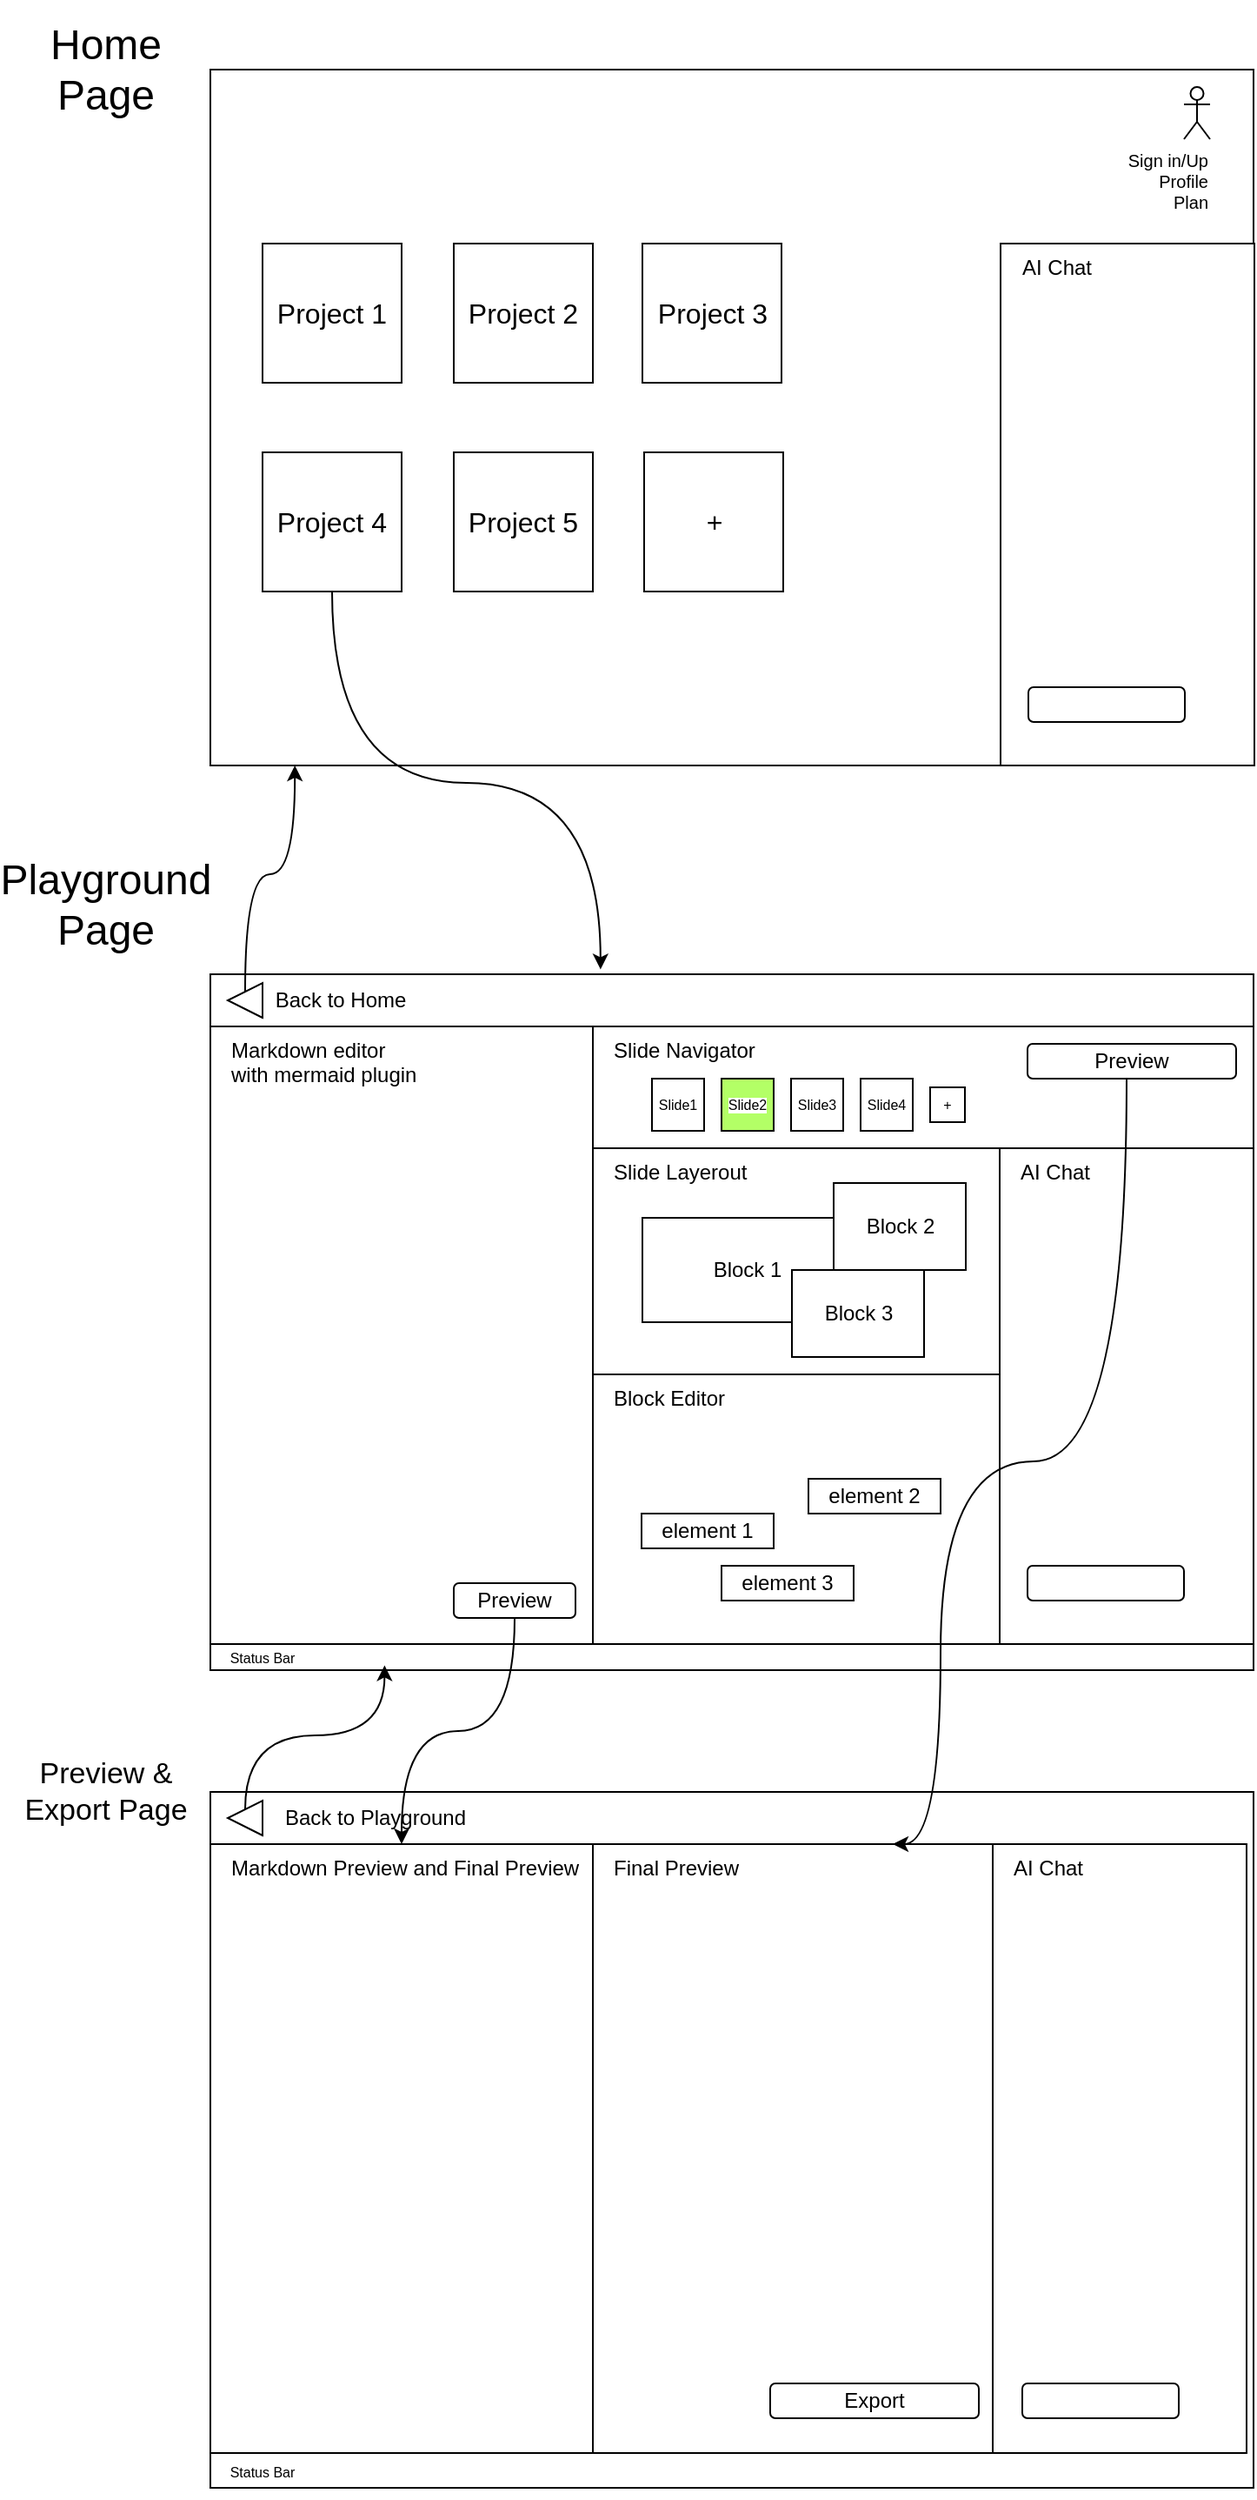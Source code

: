 <mxfile version="28.1.1" pages="2">
  <diagram name="prototype" id="YzDjJF2yYc8Z0HYTVlCp">
    <mxGraphModel dx="2545" dy="2679" grid="1" gridSize="10" guides="1" tooltips="1" connect="1" arrows="1" fold="1" page="1" pageScale="1" pageWidth="827" pageHeight="1169" math="0" shadow="0">
      <root>
        <mxCell id="0" />
        <mxCell id="1" parent="0" />
        <mxCell id="_9CQi5buexosWfbw4RC7-35" value="" style="rounded=0;whiteSpace=wrap;html=1;" vertex="1" parent="1">
          <mxGeometry x="160" y="-600" width="600" height="400" as="geometry" />
        </mxCell>
        <mxCell id="_9CQi5buexosWfbw4RC7-36" value="Home Page" style="text;html=1;align=center;verticalAlign=middle;whiteSpace=wrap;rounded=0;fontSize=24;" vertex="1" parent="1">
          <mxGeometry x="40" y="-640" width="120" height="80" as="geometry" />
        </mxCell>
        <mxCell id="_9CQi5buexosWfbw4RC7-37" value="&lt;div&gt;Sign in/Up&lt;/div&gt;&lt;div&gt;Profile&lt;/div&gt;&lt;div&gt;Plan&lt;/div&gt;" style="shape=umlActor;verticalLabelPosition=bottom;verticalAlign=top;html=1;outlineConnect=0;fontSize=10;align=right;" vertex="1" parent="1">
          <mxGeometry x="720" y="-590" width="15" height="30" as="geometry" />
        </mxCell>
        <mxCell id="_9CQi5buexosWfbw4RC7-41" value="Project 1" style="whiteSpace=wrap;html=1;aspect=fixed;fontSize=16;" vertex="1" parent="1">
          <mxGeometry x="190" y="-500" width="80" height="80" as="geometry" />
        </mxCell>
        <mxCell id="_9CQi5buexosWfbw4RC7-42" value="Project 2" style="whiteSpace=wrap;html=1;aspect=fixed;fontSize=16;" vertex="1" parent="1">
          <mxGeometry x="300" y="-500" width="80" height="80" as="geometry" />
        </mxCell>
        <mxCell id="_9CQi5buexosWfbw4RC7-43" value="Project 3" style="whiteSpace=wrap;html=1;aspect=fixed;fontSize=16;" vertex="1" parent="1">
          <mxGeometry x="408.5" y="-500" width="80" height="80" as="geometry" />
        </mxCell>
        <mxCell id="_9CQi5buexosWfbw4RC7-44" value="Project 4" style="whiteSpace=wrap;html=1;aspect=fixed;fontSize=16;" vertex="1" parent="1">
          <mxGeometry x="190" y="-380" width="80" height="80" as="geometry" />
        </mxCell>
        <mxCell id="_9CQi5buexosWfbw4RC7-45" value="Project 5" style="whiteSpace=wrap;html=1;aspect=fixed;fontSize=16;" vertex="1" parent="1">
          <mxGeometry x="300" y="-380" width="80" height="80" as="geometry" />
        </mxCell>
        <mxCell id="_9CQi5buexosWfbw4RC7-46" value="+" style="whiteSpace=wrap;html=1;aspect=fixed;fontSize=16;" vertex="1" parent="1">
          <mxGeometry x="409.5" y="-380" width="80" height="80" as="geometry" />
        </mxCell>
        <mxCell id="_9CQi5buexosWfbw4RC7-49" value="Playground Page" style="text;html=1;align=center;verticalAlign=middle;whiteSpace=wrap;rounded=0;fontSize=24;" vertex="1" parent="1">
          <mxGeometry x="40" y="-160" width="120" height="80" as="geometry" />
        </mxCell>
        <mxCell id="_9CQi5buexosWfbw4RC7-50" value="" style="rounded=0;whiteSpace=wrap;html=1;" vertex="1" parent="1">
          <mxGeometry x="160" y="-80" width="600" height="400" as="geometry" />
        </mxCell>
        <mxCell id="VGK2pPzsugfe6dIoOSsi-1" value="Markdown&amp;nbsp;&lt;span style=&quot;background-color: transparent; color: light-dark(rgb(0, 0, 0), rgb(255, 255, 255));&quot;&gt;editor&amp;nbsp;&lt;/span&gt;&lt;div&gt;with mermaid plugin&lt;/div&gt;" style="rounded=0;whiteSpace=wrap;html=1;align=left;verticalAlign=top;spacingLeft=10;" parent="1" vertex="1">
          <mxGeometry x="160" y="-50" width="220" height="355" as="geometry" />
        </mxCell>
        <mxCell id="_9CQi5buexosWfbw4RC7-4" value="Slide Navigator" style="rounded=0;whiteSpace=wrap;html=1;align=left;verticalAlign=top;spacingLeft=10;" vertex="1" parent="1">
          <mxGeometry x="380" y="-50" width="380" height="70" as="geometry" />
        </mxCell>
        <mxCell id="_9CQi5buexosWfbw4RC7-13" value="" style="group" vertex="1" connectable="0" parent="1">
          <mxGeometry x="414" y="-20" width="180" height="30" as="geometry" />
        </mxCell>
        <mxCell id="_9CQi5buexosWfbw4RC7-8" value="Slide1" style="rounded=0;whiteSpace=wrap;html=1;fontSize=8;" vertex="1" parent="_9CQi5buexosWfbw4RC7-13">
          <mxGeometry width="30" height="30" as="geometry" />
        </mxCell>
        <mxCell id="_9CQi5buexosWfbw4RC7-9" value="&lt;span&gt;Slide2&lt;/span&gt;" style="rounded=0;whiteSpace=wrap;html=1;fontSize=8;labelBackgroundColor=default;fillColor=#B3FF66;" vertex="1" parent="_9CQi5buexosWfbw4RC7-13">
          <mxGeometry x="40" width="30" height="30" as="geometry" />
        </mxCell>
        <mxCell id="_9CQi5buexosWfbw4RC7-10" value="Slide3" style="rounded=0;whiteSpace=wrap;html=1;fontSize=8;" vertex="1" parent="_9CQi5buexosWfbw4RC7-13">
          <mxGeometry x="80" width="30" height="30" as="geometry" />
        </mxCell>
        <mxCell id="_9CQi5buexosWfbw4RC7-11" value="Slide4" style="rounded=0;whiteSpace=wrap;html=1;fontSize=8;" vertex="1" parent="_9CQi5buexosWfbw4RC7-13">
          <mxGeometry x="120" width="30" height="30" as="geometry" />
        </mxCell>
        <mxCell id="_9CQi5buexosWfbw4RC7-12" value="+" style="rounded=0;whiteSpace=wrap;html=1;fontSize=8;" vertex="1" parent="_9CQi5buexosWfbw4RC7-13">
          <mxGeometry x="160" y="5" width="20" height="20" as="geometry" />
        </mxCell>
        <mxCell id="_9CQi5buexosWfbw4RC7-3" value="Slide Layerout" style="rounded=0;whiteSpace=wrap;html=1;align=left;verticalAlign=top;spacingLeft=10;" vertex="1" parent="1">
          <mxGeometry x="380" y="20" width="234.5" height="130" as="geometry" />
        </mxCell>
        <mxCell id="_9CQi5buexosWfbw4RC7-5" value="Block 1" style="rounded=0;whiteSpace=wrap;html=1;" vertex="1" parent="1">
          <mxGeometry x="408.5" y="60" width="120" height="60" as="geometry" />
        </mxCell>
        <mxCell id="_9CQi5buexosWfbw4RC7-6" value="Block 2" style="rounded=0;whiteSpace=wrap;html=1;" vertex="1" parent="1">
          <mxGeometry x="518.5" y="40" width="76" height="50" as="geometry" />
        </mxCell>
        <mxCell id="_9CQi5buexosWfbw4RC7-14" value="Block 3" style="rounded=0;whiteSpace=wrap;html=1;" vertex="1" parent="1">
          <mxGeometry x="494.5" y="90" width="76" height="50" as="geometry" />
        </mxCell>
        <mxCell id="_9CQi5buexosWfbw4RC7-2" value="Block Editor" style="rounded=0;whiteSpace=wrap;html=1;align=left;verticalAlign=top;spacingLeft=10;" vertex="1" parent="1">
          <mxGeometry x="380" y="150" width="234" height="155" as="geometry" />
        </mxCell>
        <mxCell id="_9CQi5buexosWfbw4RC7-18" value="element 1" style="rounded=0;whiteSpace=wrap;html=1;" vertex="1" parent="1">
          <mxGeometry x="408" y="230" width="76" height="20" as="geometry" />
        </mxCell>
        <mxCell id="_9CQi5buexosWfbw4RC7-19" value="element 3" style="rounded=0;whiteSpace=wrap;html=1;" vertex="1" parent="1">
          <mxGeometry x="454" y="260" width="76" height="20" as="geometry" />
        </mxCell>
        <mxCell id="_9CQi5buexosWfbw4RC7-20" value="element 2" style="rounded=0;whiteSpace=wrap;html=1;" vertex="1" parent="1">
          <mxGeometry x="504" y="210" width="76" height="20" as="geometry" />
        </mxCell>
        <mxCell id="_9CQi5buexosWfbw4RC7-21" value="AI Chat" style="rounded=0;whiteSpace=wrap;html=1;align=left;verticalAlign=top;spacingLeft=10;" vertex="1" parent="1">
          <mxGeometry x="614" y="20" width="146" height="285" as="geometry" />
        </mxCell>
        <mxCell id="_9CQi5buexosWfbw4RC7-23" value="" style="rounded=1;whiteSpace=wrap;html=1;" vertex="1" parent="1">
          <mxGeometry x="630" y="260" width="90" height="20" as="geometry" />
        </mxCell>
        <mxCell id="_9CQi5buexosWfbw4RC7-53" value="" style="triangle;whiteSpace=wrap;html=1;rotation=-180;" vertex="1" parent="1">
          <mxGeometry x="170" y="-75" width="20" height="20" as="geometry" />
        </mxCell>
        <mxCell id="_9CQi5buexosWfbw4RC7-54" value="Back to Home" style="text;html=1;align=center;verticalAlign=middle;whiteSpace=wrap;rounded=0;" vertex="1" parent="1">
          <mxGeometry x="190" y="-80" width="90" height="30" as="geometry" />
        </mxCell>
        <mxCell id="_9CQi5buexosWfbw4RC7-55" value="Status Bar" style="text;html=1;align=center;verticalAlign=middle;whiteSpace=wrap;rounded=0;fontSize=8;" vertex="1" parent="1">
          <mxGeometry x="160" y="298" width="60" height="30" as="geometry" />
        </mxCell>
        <mxCell id="_9CQi5buexosWfbw4RC7-56" value="Preview &amp;amp; Export Page" style="text;html=1;align=center;verticalAlign=middle;whiteSpace=wrap;rounded=0;fontSize=17;" vertex="1" parent="1">
          <mxGeometry x="40" y="350" width="120" height="80" as="geometry" />
        </mxCell>
        <mxCell id="_9CQi5buexosWfbw4RC7-57" value="" style="rounded=0;whiteSpace=wrap;html=1;" vertex="1" parent="1">
          <mxGeometry x="160" y="390" width="600" height="400" as="geometry" />
        </mxCell>
        <mxCell id="_9CQi5buexosWfbw4RC7-58" value="Back to Playground" style="text;html=1;align=center;verticalAlign=middle;whiteSpace=wrap;rounded=0;" vertex="1" parent="1">
          <mxGeometry x="190" y="390" width="130" height="30" as="geometry" />
        </mxCell>
        <mxCell id="_9CQi5buexosWfbw4RC7-59" value="Status Bar" style="text;html=1;align=center;verticalAlign=middle;whiteSpace=wrap;rounded=0;fontSize=8;" vertex="1" parent="1">
          <mxGeometry x="160" y="766" width="60" height="30" as="geometry" />
        </mxCell>
        <mxCell id="_9CQi5buexosWfbw4RC7-60" value="" style="triangle;whiteSpace=wrap;html=1;rotation=-180;" vertex="1" parent="1">
          <mxGeometry x="170" y="395" width="20" height="20" as="geometry" />
        </mxCell>
        <mxCell id="_9CQi5buexosWfbw4RC7-24" value="Markdown Preview and Final Preview" style="rounded=0;whiteSpace=wrap;html=1;align=left;verticalAlign=top;spacingLeft=10;" vertex="1" parent="1">
          <mxGeometry x="160" y="420" width="220" height="350" as="geometry" />
        </mxCell>
        <mxCell id="_9CQi5buexosWfbw4RC7-62" value="Final Preview" style="rounded=0;whiteSpace=wrap;html=1;align=left;verticalAlign=top;spacingLeft=10;" vertex="1" parent="1">
          <mxGeometry x="380" y="420" width="230" height="350" as="geometry" />
        </mxCell>
        <mxCell id="_9CQi5buexosWfbw4RC7-63" style="edgeStyle=orthogonalEdgeStyle;rounded=0;orthogonalLoop=1;jettySize=auto;html=1;entryX=0.374;entryY=-0.007;entryDx=0;entryDy=0;entryPerimeter=0;curved=1;" edge="1" parent="1" source="_9CQi5buexosWfbw4RC7-44" target="_9CQi5buexosWfbw4RC7-50">
          <mxGeometry relative="1" as="geometry" />
        </mxCell>
        <mxCell id="_9CQi5buexosWfbw4RC7-64" style="edgeStyle=orthogonalEdgeStyle;rounded=0;orthogonalLoop=1;jettySize=auto;html=1;entryX=0.081;entryY=1;entryDx=0;entryDy=0;entryPerimeter=0;curved=1;" edge="1" parent="1" source="_9CQi5buexosWfbw4RC7-53" target="_9CQi5buexosWfbw4RC7-35">
          <mxGeometry relative="1" as="geometry" />
        </mxCell>
        <mxCell id="_9CQi5buexosWfbw4RC7-65" value="Preview" style="rounded=1;whiteSpace=wrap;html=1;" vertex="1" parent="1">
          <mxGeometry x="630" y="-40" width="120" height="20" as="geometry" />
        </mxCell>
        <mxCell id="_9CQi5buexosWfbw4RC7-66" style="edgeStyle=orthogonalEdgeStyle;rounded=0;orthogonalLoop=1;jettySize=auto;html=1;entryX=0.75;entryY=0;entryDx=0;entryDy=0;curved=1;" edge="1" parent="1" source="_9CQi5buexosWfbw4RC7-65" target="_9CQi5buexosWfbw4RC7-62">
          <mxGeometry relative="1" as="geometry">
            <Array as="points">
              <mxPoint x="687" y="200" />
              <mxPoint x="580" y="200" />
              <mxPoint x="580" y="420" />
            </Array>
          </mxGeometry>
        </mxCell>
        <mxCell id="_9CQi5buexosWfbw4RC7-67" style="edgeStyle=orthogonalEdgeStyle;rounded=0;orthogonalLoop=1;jettySize=auto;html=1;entryX=0.167;entryY=0.993;entryDx=0;entryDy=0;entryPerimeter=0;curved=1;" edge="1" parent="1" source="_9CQi5buexosWfbw4RC7-60" target="_9CQi5buexosWfbw4RC7-50">
          <mxGeometry relative="1" as="geometry" />
        </mxCell>
        <mxCell id="_9CQi5buexosWfbw4RC7-68" value="AI Chat" style="rounded=0;whiteSpace=wrap;html=1;align=left;verticalAlign=top;spacingLeft=10;" vertex="1" parent="1">
          <mxGeometry x="610" y="420" width="146" height="350" as="geometry" />
        </mxCell>
        <mxCell id="_9CQi5buexosWfbw4RC7-69" value="" style="rounded=1;whiteSpace=wrap;html=1;" vertex="1" parent="1">
          <mxGeometry x="627" y="730" width="90" height="20" as="geometry" />
        </mxCell>
        <mxCell id="_9CQi5buexosWfbw4RC7-70" value="AI Chat" style="rounded=0;whiteSpace=wrap;html=1;align=left;verticalAlign=top;spacingLeft=10;" vertex="1" parent="1">
          <mxGeometry x="614.5" y="-500" width="146" height="300" as="geometry" />
        </mxCell>
        <mxCell id="_9CQi5buexosWfbw4RC7-71" value="" style="rounded=1;whiteSpace=wrap;html=1;" vertex="1" parent="1">
          <mxGeometry x="630.5" y="-245" width="90" height="20" as="geometry" />
        </mxCell>
        <mxCell id="_9CQi5buexosWfbw4RC7-73" style="edgeStyle=orthogonalEdgeStyle;rounded=0;orthogonalLoop=1;jettySize=auto;html=1;curved=1;" edge="1" parent="1" source="_9CQi5buexosWfbw4RC7-72" target="_9CQi5buexosWfbw4RC7-24">
          <mxGeometry relative="1" as="geometry" />
        </mxCell>
        <mxCell id="_9CQi5buexosWfbw4RC7-72" value="Preview" style="rounded=1;whiteSpace=wrap;html=1;" vertex="1" parent="1">
          <mxGeometry x="300" y="270" width="70" height="20" as="geometry" />
        </mxCell>
        <mxCell id="_9CQi5buexosWfbw4RC7-74" value="Export" style="rounded=1;whiteSpace=wrap;html=1;" vertex="1" parent="1">
          <mxGeometry x="482" y="730" width="120" height="20" as="geometry" />
        </mxCell>
      </root>
    </mxGraphModel>
  </diagram>
  <diagram id="Jo0pwBq6PryfRzOb6eE7" name="architecture">
    <mxGraphModel dx="2393" dy="2098" grid="1" gridSize="10" guides="1" tooltips="1" connect="1" arrows="1" fold="1" page="1" pageScale="1" pageWidth="827" pageHeight="1169" math="0" shadow="0">
      <root>
        <mxCell id="0" />
        <mxCell id="1" parent="0" />
        <mxCell id="qhU4o3E2j95NwNKhK2Pi-44" value="Data Storage" style="rounded=0;whiteSpace=wrap;html=1;verticalAlign=top;" vertex="1" parent="1">
          <mxGeometry x="710" y="1840" width="320" height="170" as="geometry" />
        </mxCell>
        <mxCell id="qhU4o3E2j95NwNKhK2Pi-31" value="vibe-koynoting vue3 app" style="rounded=0;whiteSpace=wrap;html=1;verticalAlign=top;align=left;spacingLeft=10;" vertex="1" parent="1">
          <mxGeometry x="210" y="560" width="1290" height="885" as="geometry" />
        </mxCell>
        <mxCell id="qhU4o3E2j95NwNKhK2Pi-33" style="edgeStyle=orthogonalEdgeStyle;rounded=0;orthogonalLoop=1;jettySize=auto;html=1;startArrow=classicThin;startFill=1;" edge="1" parent="1" source="qhU4o3E2j95NwNKhK2Pi-8" target="qhU4o3E2j95NwNKhK2Pi-32">
          <mxGeometry relative="1" as="geometry" />
        </mxCell>
        <mxCell id="qhU4o3E2j95NwNKhK2Pi-8" value="Vue Pinia&lt;br&gt;JSON Format" style="rounded=0;whiteSpace=wrap;html=1;verticalAlign=top;" vertex="1" parent="1">
          <mxGeometry x="770" y="715" width="151.5" height="475" as="geometry" />
        </mxCell>
        <mxCell id="qhU4o3E2j95NwNKhK2Pi-22" value="Vue Compoment" style="rounded=0;whiteSpace=wrap;html=1;verticalAlign=top;" vertex="1" parent="1">
          <mxGeometry x="970" y="645" width="380" height="760" as="geometry" />
        </mxCell>
        <mxCell id="jlOUo-dZT6LS6ig9AsPo-1" value="Data Struct based on Core Assumptions&lt;br&gt;&lt;div&gt;&lt;p style=&quot;margin: 0px; font-variant-numeric: normal; font-variant-east-asian: normal; font-variant-alternates: normal; font-size-adjust: none; font-kerning: auto; font-optical-sizing: auto; font-feature-settings: normal; font-variation-settings: normal; font-variant-position: normal; font-variant-emoji: normal; font-stretch: normal; font-size: 13px; line-height: normal; font-family: &amp;quot;Helvetica Neue&amp;quot;;&quot; class=&quot;p1&quot;&gt;1. H1 corresponds to Slide&lt;/p&gt;&lt;p style=&quot;margin: 0px; font-variant-numeric: normal; font-variant-east-asian: normal; font-variant-alternates: normal; font-size-adjust: none; font-kerning: auto; font-optical-sizing: auto; font-feature-settings: normal; font-variation-settings: normal; font-variant-position: normal; font-variant-emoji: normal; font-stretch: normal; font-size: 13px; line-height: normal; font-family: &amp;quot;Helvetica Neue&amp;quot;;&quot; class=&quot;p1&quot;&gt;2. The content manually selected by the user under H1 corresponds to Block&lt;span style=&quot;font-variant-numeric: normal; font-variant-east-asian: normal; font-variant-alternates: normal; font-size-adjust: none; font-kerning: auto; font-optical-sizing: auto; font-feature-settings: normal; font-variation-settings: normal; font-variant-position: normal; font-variant-emoji: normal; font-stretch: normal; line-height: normal; font-family: &amp;quot;PingFang SC&amp;quot;;&quot; class=&quot;s1&quot;&gt;，&lt;/span&gt;the default can be H2&lt;/p&gt;&lt;/div&gt;&lt;div&gt;&lt;br&gt;&lt;/div&gt;" style="rounded=0;whiteSpace=wrap;html=1;align=left;spacingLeft=10;" parent="1" vertex="1">
          <mxGeometry x="490" y="-230" width="253" height="120" as="geometry" />
        </mxCell>
        <mxCell id="jlOUo-dZT6LS6ig9AsPo-2" style="edgeStyle=orthogonalEdgeStyle;rounded=0;orthogonalLoop=1;jettySize=auto;html=1;entryX=0;entryY=0.5;entryDx=0;entryDy=0;" parent="1" source="jlOUo-dZT6LS6ig9AsPo-4" target="jlOUo-dZT6LS6ig9AsPo-1" edge="1">
          <mxGeometry relative="1" as="geometry" />
        </mxCell>
        <mxCell id="jlOUo-dZT6LS6ig9AsPo-3" value="update" style="edgeLabel;html=1;align=center;verticalAlign=middle;resizable=0;points=[];" parent="jlOUo-dZT6LS6ig9AsPo-2" vertex="1" connectable="0">
          <mxGeometry x="-0.152" y="2" relative="1" as="geometry">
            <mxPoint as="offset" />
          </mxGeometry>
        </mxCell>
        <mxCell id="jlOUo-dZT6LS6ig9AsPo-4" value="&lt;p style=&quot;margin: 0px; font-variant-numeric: normal; font-variant-east-asian: normal; font-variant-alternates: normal; font-size-adjust: none; font-kerning: auto; font-optical-sizing: auto; font-feature-settings: normal; font-variation-settings: normal; font-variant-position: normal; font-variant-emoji: normal; font-stretch: normal; font-size: 13px; line-height: normal; font-family: &amp;quot;Helvetica Neue&amp;quot;; text-align: start;&quot; class=&quot;p1&quot;&gt;Traditional Client Services&lt;/p&gt;" style="rounded=0;whiteSpace=wrap;html=1;align=center;" parent="1" vertex="1">
          <mxGeometry x="340" y="30" width="253" height="120" as="geometry" />
        </mxCell>
        <mxCell id="jlOUo-dZT6LS6ig9AsPo-5" style="edgeStyle=orthogonalEdgeStyle;rounded=0;orthogonalLoop=1;jettySize=auto;html=1;entryX=1;entryY=0.5;entryDx=0;entryDy=0;" parent="1" source="jlOUo-dZT6LS6ig9AsPo-10" target="jlOUo-dZT6LS6ig9AsPo-4" edge="1">
          <mxGeometry relative="1" as="geometry" />
        </mxCell>
        <mxCell id="jlOUo-dZT6LS6ig9AsPo-6" value="API Tools" style="edgeLabel;html=1;align=center;verticalAlign=middle;resizable=0;points=[];" parent="jlOUo-dZT6LS6ig9AsPo-5" vertex="1" connectable="0">
          <mxGeometry x="0.11" relative="1" as="geometry">
            <mxPoint as="offset" />
          </mxGeometry>
        </mxCell>
        <mxCell id="jlOUo-dZT6LS6ig9AsPo-7" style="edgeStyle=orthogonalEdgeStyle;rounded=0;orthogonalLoop=1;jettySize=auto;html=1;entryX=1;entryY=0.5;entryDx=0;entryDy=0;" parent="1" source="jlOUo-dZT6LS6ig9AsPo-10" target="jlOUo-dZT6LS6ig9AsPo-1" edge="1">
          <mxGeometry relative="1" as="geometry" />
        </mxCell>
        <mxCell id="jlOUo-dZT6LS6ig9AsPo-8" value="update" style="edgeLabel;html=1;align=center;verticalAlign=middle;resizable=0;points=[];" parent="jlOUo-dZT6LS6ig9AsPo-7" vertex="1" connectable="0">
          <mxGeometry x="0.152" y="-2" relative="1" as="geometry">
            <mxPoint as="offset" />
          </mxGeometry>
        </mxCell>
        <mxCell id="jlOUo-dZT6LS6ig9AsPo-9" style="edgeStyle=orthogonalEdgeStyle;rounded=0;orthogonalLoop=1;jettySize=auto;html=1;entryX=0.5;entryY=0;entryDx=0;entryDy=0;startArrow=classicThin;startFill=1;" parent="1" source="jlOUo-dZT6LS6ig9AsPo-10" target="jlOUo-dZT6LS6ig9AsPo-11" edge="1">
          <mxGeometry relative="1" as="geometry" />
        </mxCell>
        <mxCell id="jlOUo-dZT6LS6ig9AsPo-10" value="AI Agent" style="rounded=0;whiteSpace=wrap;html=1;align=center;" parent="1" vertex="1">
          <mxGeometry x="688.5" y="30" width="253" height="120" as="geometry" />
        </mxCell>
        <mxCell id="jlOUo-dZT6LS6ig9AsPo-11" value="" style="rounded=0;whiteSpace=wrap;html=1;" parent="1" vertex="1">
          <mxGeometry x="705" y="230" width="220" height="120" as="geometry" />
        </mxCell>
        <mxCell id="jlOUo-dZT6LS6ig9AsPo-12" value="&lt;h1 style=&quot;margin-top: 0px;&quot;&gt;Memory&lt;/h1&gt;&lt;p&gt;- Animations and Events&lt;/p&gt;" style="text;html=1;whiteSpace=wrap;overflow=hidden;rounded=0;" parent="1" vertex="1">
          <mxGeometry x="715" y="240" width="180" height="90" as="geometry" />
        </mxCell>
        <mxCell id="qhU4o3E2j95NwNKhK2Pi-36" style="edgeStyle=orthogonalEdgeStyle;rounded=0;orthogonalLoop=1;jettySize=auto;html=1;startArrow=classicThin;startFill=1;" edge="1" parent="1" source="dvagYGkM-GteNX5KKIW9-2" target="qhU4o3E2j95NwNKhK2Pi-35">
          <mxGeometry relative="1" as="geometry" />
        </mxCell>
        <mxCell id="qhU4o3E2j95NwNKhK2Pi-54" style="edgeStyle=orthogonalEdgeStyle;rounded=0;orthogonalLoop=1;jettySize=auto;html=1;entryX=0.5;entryY=1;entryDx=0;entryDy=0;startArrow=classicThin;startFill=1;" edge="1" parent="1" source="dvagYGkM-GteNX5KKIW9-2" target="qhU4o3E2j95NwNKhK2Pi-52">
          <mxGeometry relative="1" as="geometry" />
        </mxCell>
        <mxCell id="dvagYGkM-GteNX5KKIW9-2" value="MCP Host" style="swimlane;whiteSpace=wrap;html=1;" vertex="1" parent="1">
          <mxGeometry x="230" y="800" width="200" height="195" as="geometry" />
        </mxCell>
        <mxCell id="dvagYGkM-GteNX5KKIW9-3" value="AI Chat" style="text;html=1;align=center;verticalAlign=middle;resizable=0;points=[];autosize=1;strokeColor=none;fillColor=none;" vertex="1" parent="dvagYGkM-GteNX5KKIW9-2">
          <mxGeometry x="70" y="85" width="60" height="30" as="geometry" />
        </mxCell>
        <mxCell id="qhU4o3E2j95NwNKhK2Pi-3" value="MCP Client" style="rounded=1;whiteSpace=wrap;html=1;" vertex="1" parent="dvagYGkM-GteNX5KKIW9-2">
          <mxGeometry x="80" y="140" width="100" height="50" as="geometry" />
        </mxCell>
        <mxCell id="dvagYGkM-GteNX5KKIW9-4" value="Project Manager" style="rounded=0;whiteSpace=wrap;html=1;" vertex="1" parent="1">
          <mxGeometry x="1045" y="735" width="120" height="60" as="geometry" />
        </mxCell>
        <mxCell id="dvagYGkM-GteNX5KKIW9-5" value="Slide Navigator" style="rounded=0;whiteSpace=wrap;html=1;" vertex="1" parent="1">
          <mxGeometry x="1175" y="1025" width="120" height="60" as="geometry" />
        </mxCell>
        <mxCell id="dvagYGkM-GteNX5KKIW9-6" value="Slide Layout" style="rounded=0;whiteSpace=wrap;html=1;" vertex="1" parent="1">
          <mxGeometry x="1175" y="1125" width="120" height="60" as="geometry" />
        </mxCell>
        <mxCell id="qhU4o3E2j95NwNKhK2Pi-1" value="Block Edit" style="rounded=0;whiteSpace=wrap;html=1;" vertex="1" parent="1">
          <mxGeometry x="1175" y="1225" width="120" height="60" as="geometry" />
        </mxCell>
        <mxCell id="qhU4o3E2j95NwNKhK2Pi-2" value="Markdown Editor" style="rounded=0;whiteSpace=wrap;html=1;" vertex="1" parent="1">
          <mxGeometry x="1095" y="915" width="120" height="60" as="geometry" />
        </mxCell>
        <mxCell id="qhU4o3E2j95NwNKhK2Pi-23" style="edgeStyle=orthogonalEdgeStyle;rounded=0;orthogonalLoop=1;jettySize=auto;html=1;entryX=0;entryY=0.5;entryDx=0;entryDy=0;curved=1;startArrow=classicThin;startFill=1;" edge="1" parent="1" source="qhU4o3E2j95NwNKhK2Pi-4" target="qhU4o3E2j95NwNKhK2Pi-10">
          <mxGeometry relative="1" as="geometry" />
        </mxCell>
        <mxCell id="qhU4o3E2j95NwNKhK2Pi-24" value="Keynote Tools" style="edgeLabel;html=1;align=center;verticalAlign=middle;resizable=0;points=[];" vertex="1" connectable="0" parent="qhU4o3E2j95NwNKhK2Pi-23">
          <mxGeometry x="0.065" y="1" relative="1" as="geometry">
            <mxPoint y="-1" as="offset" />
          </mxGeometry>
        </mxCell>
        <mxCell id="qhU4o3E2j95NwNKhK2Pi-25" style="edgeStyle=orthogonalEdgeStyle;rounded=0;orthogonalLoop=1;jettySize=auto;html=1;entryX=0;entryY=0.5;entryDx=0;entryDy=0;curved=1;startArrow=classicThin;startFill=1;" edge="1" parent="1" source="qhU4o3E2j95NwNKhK2Pi-4" target="qhU4o3E2j95NwNKhK2Pi-9">
          <mxGeometry relative="1" as="geometry" />
        </mxCell>
        <mxCell id="qhU4o3E2j95NwNKhK2Pi-26" value="Markdown Tools" style="edgeLabel;html=1;align=center;verticalAlign=middle;resizable=0;points=[];" vertex="1" connectable="0" parent="qhU4o3E2j95NwNKhK2Pi-25">
          <mxGeometry x="0.368" y="-12" relative="1" as="geometry">
            <mxPoint as="offset" />
          </mxGeometry>
        </mxCell>
        <mxCell id="qhU4o3E2j95NwNKhK2Pi-27" style="edgeStyle=orthogonalEdgeStyle;rounded=0;orthogonalLoop=1;jettySize=auto;html=1;entryX=0;entryY=0.5;entryDx=0;entryDy=0;curved=1;startArrow=classicThin;startFill=1;" edge="1" parent="1" source="qhU4o3E2j95NwNKhK2Pi-4" target="qhU4o3E2j95NwNKhK2Pi-16">
          <mxGeometry relative="1" as="geometry" />
        </mxCell>
        <mxCell id="qhU4o3E2j95NwNKhK2Pi-28" value="Project Tools" style="edgeLabel;html=1;align=center;verticalAlign=middle;resizable=0;points=[];" vertex="1" connectable="0" parent="qhU4o3E2j95NwNKhK2Pi-27">
          <mxGeometry x="0.306" y="-7" relative="1" as="geometry">
            <mxPoint as="offset" />
          </mxGeometry>
        </mxCell>
        <mxCell id="qhU4o3E2j95NwNKhK2Pi-29" style="edgeStyle=orthogonalEdgeStyle;rounded=0;orthogonalLoop=1;jettySize=auto;html=1;entryX=0;entryY=0.5;entryDx=0;entryDy=0;startArrow=classicThin;startFill=1;curved=1;" edge="1" parent="1" source="qhU4o3E2j95NwNKhK2Pi-4" target="qhU4o3E2j95NwNKhK2Pi-11">
          <mxGeometry relative="1" as="geometry" />
        </mxCell>
        <mxCell id="qhU4o3E2j95NwNKhK2Pi-30" value="HTML Tools" style="edgeLabel;html=1;align=center;verticalAlign=middle;resizable=0;points=[];" vertex="1" connectable="0" parent="qhU4o3E2j95NwNKhK2Pi-29">
          <mxGeometry x="0.195" y="3" relative="1" as="geometry">
            <mxPoint y="-1" as="offset" />
          </mxGeometry>
        </mxCell>
        <mxCell id="qhU4o3E2j95NwNKhK2Pi-4" value="MCP Server" style="rounded=1;whiteSpace=wrap;html=1;" vertex="1" parent="1">
          <mxGeometry x="530" y="935" width="100" height="50" as="geometry" />
        </mxCell>
        <mxCell id="qhU4o3E2j95NwNKhK2Pi-5" style="edgeStyle=orthogonalEdgeStyle;rounded=0;orthogonalLoop=1;jettySize=auto;html=1;entryX=0;entryY=0.5;entryDx=0;entryDy=0;startArrow=classicThin;startFill=1;" edge="1" parent="1" source="qhU4o3E2j95NwNKhK2Pi-3" target="qhU4o3E2j95NwNKhK2Pi-4">
          <mxGeometry relative="1" as="geometry" />
        </mxCell>
        <mxCell id="qhU4o3E2j95NwNKhK2Pi-6" value="Stdio" style="edgeLabel;html=1;align=center;verticalAlign=middle;resizable=0;points=[];" vertex="1" connectable="0" parent="qhU4o3E2j95NwNKhK2Pi-5">
          <mxGeometry x="0.014" y="2" relative="1" as="geometry">
            <mxPoint x="10" y="-13" as="offset" />
          </mxGeometry>
        </mxCell>
        <mxCell id="qhU4o3E2j95NwNKhK2Pi-7" value="&lt;span style=&quot;color: rgb(0, 29, 53); font-family: Arial, sans-serif; font-size: 14px; font-style: normal; font-variant-ligatures: normal; font-variant-caps: normal; font-weight: 400; letter-spacing: normal; orphans: 2; text-align: start; text-indent: 0px; text-transform: none; widows: 2; word-spacing: 0px; -webkit-text-stroke-width: 0px; white-space: normal; background-color: rgb(255, 255, 255); text-decoration-thickness: initial; text-decoration-style: initial; text-decoration-color: initial; display: inline !important; float: none;&quot;&gt;JSON-RPC&lt;/span&gt;" style="text;whiteSpace=wrap;html=1;" vertex="1" parent="1">
          <mxGeometry x="440" y="965" width="80" height="30" as="geometry" />
        </mxCell>
        <mxCell id="qhU4o3E2j95NwNKhK2Pi-12" style="edgeStyle=orthogonalEdgeStyle;rounded=0;orthogonalLoop=1;jettySize=auto;html=1;entryX=0;entryY=0.5;entryDx=0;entryDy=0;startArrow=classicThin;startFill=1;curved=1;" edge="1" parent="1" source="qhU4o3E2j95NwNKhK2Pi-9" target="qhU4o3E2j95NwNKhK2Pi-2">
          <mxGeometry relative="1" as="geometry" />
        </mxCell>
        <mxCell id="qhU4o3E2j95NwNKhK2Pi-20" style="edgeStyle=orthogonalEdgeStyle;rounded=0;orthogonalLoop=1;jettySize=auto;html=1;entryX=0;entryY=0.5;entryDx=0;entryDy=0;curved=1;" edge="1" parent="1" source="qhU4o3E2j95NwNKhK2Pi-9" target="qhU4o3E2j95NwNKhK2Pi-19">
          <mxGeometry relative="1" as="geometry" />
        </mxCell>
        <mxCell id="qhU4o3E2j95NwNKhK2Pi-9" value="Markdown" style="rounded=1;whiteSpace=wrap;html=1;" vertex="1" parent="1">
          <mxGeometry x="785" y="885" width="120" height="60" as="geometry" />
        </mxCell>
        <mxCell id="qhU4o3E2j95NwNKhK2Pi-13" style="edgeStyle=orthogonalEdgeStyle;rounded=0;orthogonalLoop=1;jettySize=auto;html=1;entryX=0;entryY=0.5;entryDx=0;entryDy=0;startArrow=classicThin;startFill=1;curved=1;" edge="1" parent="1" source="qhU4o3E2j95NwNKhK2Pi-10" target="dvagYGkM-GteNX5KKIW9-5">
          <mxGeometry relative="1" as="geometry" />
        </mxCell>
        <mxCell id="qhU4o3E2j95NwNKhK2Pi-14" style="edgeStyle=orthogonalEdgeStyle;rounded=0;orthogonalLoop=1;jettySize=auto;html=1;entryX=0;entryY=0.5;entryDx=0;entryDy=0;curved=1;startArrow=classicThin;startFill=1;" edge="1" parent="1" source="qhU4o3E2j95NwNKhK2Pi-10" target="dvagYGkM-GteNX5KKIW9-6">
          <mxGeometry relative="1" as="geometry" />
        </mxCell>
        <mxCell id="qhU4o3E2j95NwNKhK2Pi-15" style="edgeStyle=orthogonalEdgeStyle;rounded=0;orthogonalLoop=1;jettySize=auto;html=1;entryX=0;entryY=0.5;entryDx=0;entryDy=0;curved=1;startArrow=classicThin;startFill=1;" edge="1" parent="1" source="qhU4o3E2j95NwNKhK2Pi-10" target="qhU4o3E2j95NwNKhK2Pi-1">
          <mxGeometry relative="1" as="geometry" />
        </mxCell>
        <mxCell id="qhU4o3E2j95NwNKhK2Pi-10" value="Slide/Block/Element JSON" style="rounded=1;whiteSpace=wrap;html=1;" vertex="1" parent="1">
          <mxGeometry x="785.75" y="995" width="120" height="60" as="geometry" />
        </mxCell>
        <mxCell id="qhU4o3E2j95NwNKhK2Pi-21" style="edgeStyle=orthogonalEdgeStyle;rounded=0;orthogonalLoop=1;jettySize=auto;html=1;entryX=0;entryY=0.5;entryDx=0;entryDy=0;curved=1;" edge="1" parent="1" source="qhU4o3E2j95NwNKhK2Pi-11" target="qhU4o3E2j95NwNKhK2Pi-18">
          <mxGeometry relative="1" as="geometry" />
        </mxCell>
        <mxCell id="qhU4o3E2j95NwNKhK2Pi-11" value="HTML/JS&amp;nbsp;&lt;div&gt;Vue Code&lt;/div&gt;" style="rounded=1;whiteSpace=wrap;html=1;" vertex="1" parent="1">
          <mxGeometry x="785.75" y="1105" width="120" height="60" as="geometry" />
        </mxCell>
        <mxCell id="qhU4o3E2j95NwNKhK2Pi-17" style="edgeStyle=orthogonalEdgeStyle;rounded=0;orthogonalLoop=1;jettySize=auto;html=1;curved=1;startArrow=classicThin;startFill=1;" edge="1" parent="1" source="qhU4o3E2j95NwNKhK2Pi-16" target="dvagYGkM-GteNX5KKIW9-4">
          <mxGeometry relative="1" as="geometry" />
        </mxCell>
        <mxCell id="qhU4o3E2j95NwNKhK2Pi-16" value="Project" style="rounded=1;whiteSpace=wrap;html=1;" vertex="1" parent="1">
          <mxGeometry x="785.75" y="785" width="120" height="60" as="geometry" />
        </mxCell>
        <mxCell id="qhU4o3E2j95NwNKhK2Pi-18" value="HTML Preview" style="rounded=0;whiteSpace=wrap;html=1;" vertex="1" parent="1">
          <mxGeometry x="1045" y="1325" width="120" height="60" as="geometry" />
        </mxCell>
        <mxCell id="qhU4o3E2j95NwNKhK2Pi-19" value="Markdown Preview" style="rounded=0;whiteSpace=wrap;html=1;" vertex="1" parent="1">
          <mxGeometry x="1095" y="835" width="120" height="60" as="geometry" />
        </mxCell>
        <mxCell id="qhU4o3E2j95NwNKhK2Pi-42" style="edgeStyle=orthogonalEdgeStyle;rounded=0;orthogonalLoop=1;jettySize=auto;html=1;entryX=0.5;entryY=0;entryDx=0;entryDy=0;startArrow=classicThin;startFill=1;" edge="1" parent="1" source="qhU4o3E2j95NwNKhK2Pi-32" target="qhU4o3E2j95NwNKhK2Pi-34">
          <mxGeometry relative="1" as="geometry" />
        </mxCell>
        <mxCell id="qhU4o3E2j95NwNKhK2Pi-43" value="HTTP" style="edgeLabel;html=1;align=center;verticalAlign=middle;resizable=0;points=[];" vertex="1" connectable="0" parent="qhU4o3E2j95NwNKhK2Pi-42">
          <mxGeometry x="0.166" y="5" relative="1" as="geometry">
            <mxPoint as="offset" />
          </mxGeometry>
        </mxCell>
        <mxCell id="qhU4o3E2j95NwNKhK2Pi-32" value="API Layer" style="rounded=0;whiteSpace=wrap;html=1;" vertex="1" parent="1">
          <mxGeometry x="590" y="1345" width="315" height="60" as="geometry" />
        </mxCell>
        <mxCell id="qhU4o3E2j95NwNKhK2Pi-34" value="vibe-koynoting vue3 app" style="rounded=0;whiteSpace=wrap;html=1;verticalAlign=top;align=left;spacingLeft=10;" vertex="1" parent="1">
          <mxGeometry x="227.5" y="1530" width="1040" height="200" as="geometry" />
        </mxCell>
        <mxCell id="qhU4o3E2j95NwNKhK2Pi-35" value="LLM" style="rounded=1;whiteSpace=wrap;html=1;" vertex="1" parent="1">
          <mxGeometry x="-90" y="822.5" width="190" height="145" as="geometry" />
        </mxCell>
        <mxCell id="qhU4o3E2j95NwNKhK2Pi-37" value="Auth Service" style="rounded=1;whiteSpace=wrap;html=1;" vertex="1" parent="1">
          <mxGeometry x="281.5" y="1610" width="148.5" height="60" as="geometry" />
        </mxCell>
        <mxCell id="qhU4o3E2j95NwNKhK2Pi-50" style="edgeStyle=orthogonalEdgeStyle;rounded=0;orthogonalLoop=1;jettySize=auto;html=1;curved=1;startArrow=classicThin;startFill=1;" edge="1" parent="1" source="qhU4o3E2j95NwNKhK2Pi-38">
          <mxGeometry relative="1" as="geometry">
            <mxPoint x="780" y="1900" as="targetPoint" />
          </mxGeometry>
        </mxCell>
        <mxCell id="qhU4o3E2j95NwNKhK2Pi-38" value="Presentation CRUD Service" style="rounded=1;whiteSpace=wrap;html=1;" vertex="1" parent="1">
          <mxGeometry x="610" y="1610" width="180" height="60" as="geometry" />
        </mxCell>
        <mxCell id="qhU4o3E2j95NwNKhK2Pi-39" value="Project Service" style="rounded=1;whiteSpace=wrap;html=1;" vertex="1" parent="1">
          <mxGeometry x="827" y="1610" width="138.5" height="60" as="geometry" />
        </mxCell>
        <mxCell id="qhU4o3E2j95NwNKhK2Pi-48" style="edgeStyle=orthogonalEdgeStyle;rounded=0;orthogonalLoop=1;jettySize=auto;html=1;exitX=0.5;exitY=1;exitDx=0;exitDy=0;curved=1;" edge="1" parent="1" source="qhU4o3E2j95NwNKhK2Pi-40" target="qhU4o3E2j95NwNKhK2Pi-46">
          <mxGeometry relative="1" as="geometry" />
        </mxCell>
        <mxCell id="qhU4o3E2j95NwNKhK2Pi-40" value="Markdown &amp;amp; Resource" style="rounded=1;whiteSpace=wrap;html=1;" vertex="1" parent="1">
          <mxGeometry x="1000" y="1615" width="120" height="50" as="geometry" />
        </mxCell>
        <mxCell id="qhU4o3E2j95NwNKhK2Pi-51" style="edgeStyle=orthogonalEdgeStyle;rounded=0;orthogonalLoop=1;jettySize=auto;html=1;curved=1;startArrow=classicThin;startFill=1;" edge="1" parent="1" source="qhU4o3E2j95NwNKhK2Pi-41">
          <mxGeometry relative="1" as="geometry">
            <mxPoint x="780" y="1890" as="targetPoint" />
            <Array as="points">
              <mxPoint x="510" y="1790" />
              <mxPoint x="781" y="1790" />
            </Array>
          </mxGeometry>
        </mxCell>
        <mxCell id="qhU4o3E2j95NwNKhK2Pi-41" value="User management" style="rounded=1;whiteSpace=wrap;html=1;" vertex="1" parent="1">
          <mxGeometry x="450" y="1615" width="120" height="50" as="geometry" />
        </mxCell>
        <mxCell id="qhU4o3E2j95NwNKhK2Pi-45" value="PostgreSQL" style="shape=cylinder3;whiteSpace=wrap;html=1;boundedLbl=1;backgroundOutline=1;size=15;" vertex="1" parent="1">
          <mxGeometry x="730" y="1890" width="110" height="90" as="geometry" />
        </mxCell>
        <mxCell id="qhU4o3E2j95NwNKhK2Pi-46" value="File Storage" style="shape=cylinder3;whiteSpace=wrap;html=1;boundedLbl=1;backgroundOutline=1;size=15;" vertex="1" parent="1">
          <mxGeometry x="880" y="1890" width="110" height="90" as="geometry" />
        </mxCell>
        <mxCell id="qhU4o3E2j95NwNKhK2Pi-49" style="edgeStyle=orthogonalEdgeStyle;rounded=0;orthogonalLoop=1;jettySize=auto;html=1;entryX=0.5;entryY=0;entryDx=0;entryDy=0;entryPerimeter=0;curved=1;startArrow=classicThin;startFill=1;" edge="1" parent="1" source="qhU4o3E2j95NwNKhK2Pi-39" target="qhU4o3E2j95NwNKhK2Pi-45">
          <mxGeometry relative="1" as="geometry" />
        </mxCell>
        <mxCell id="qhU4o3E2j95NwNKhK2Pi-52" value="" style="rounded=0;whiteSpace=wrap;html=1;" vertex="1" parent="1">
          <mxGeometry x="223.75" y="630" width="212.5" height="120" as="geometry" />
        </mxCell>
        <mxCell id="qhU4o3E2j95NwNKhK2Pi-53" value="&lt;h1 style=&quot;margin-top: 0px;&quot;&gt;Memory&lt;/h1&gt;&lt;p&gt;- Animations and Events&lt;/p&gt;" style="text;html=1;whiteSpace=wrap;overflow=hidden;rounded=0;" vertex="1" parent="1">
          <mxGeometry x="237.5" y="640" width="180" height="90" as="geometry" />
        </mxCell>
      </root>
    </mxGraphModel>
  </diagram>
</mxfile>
